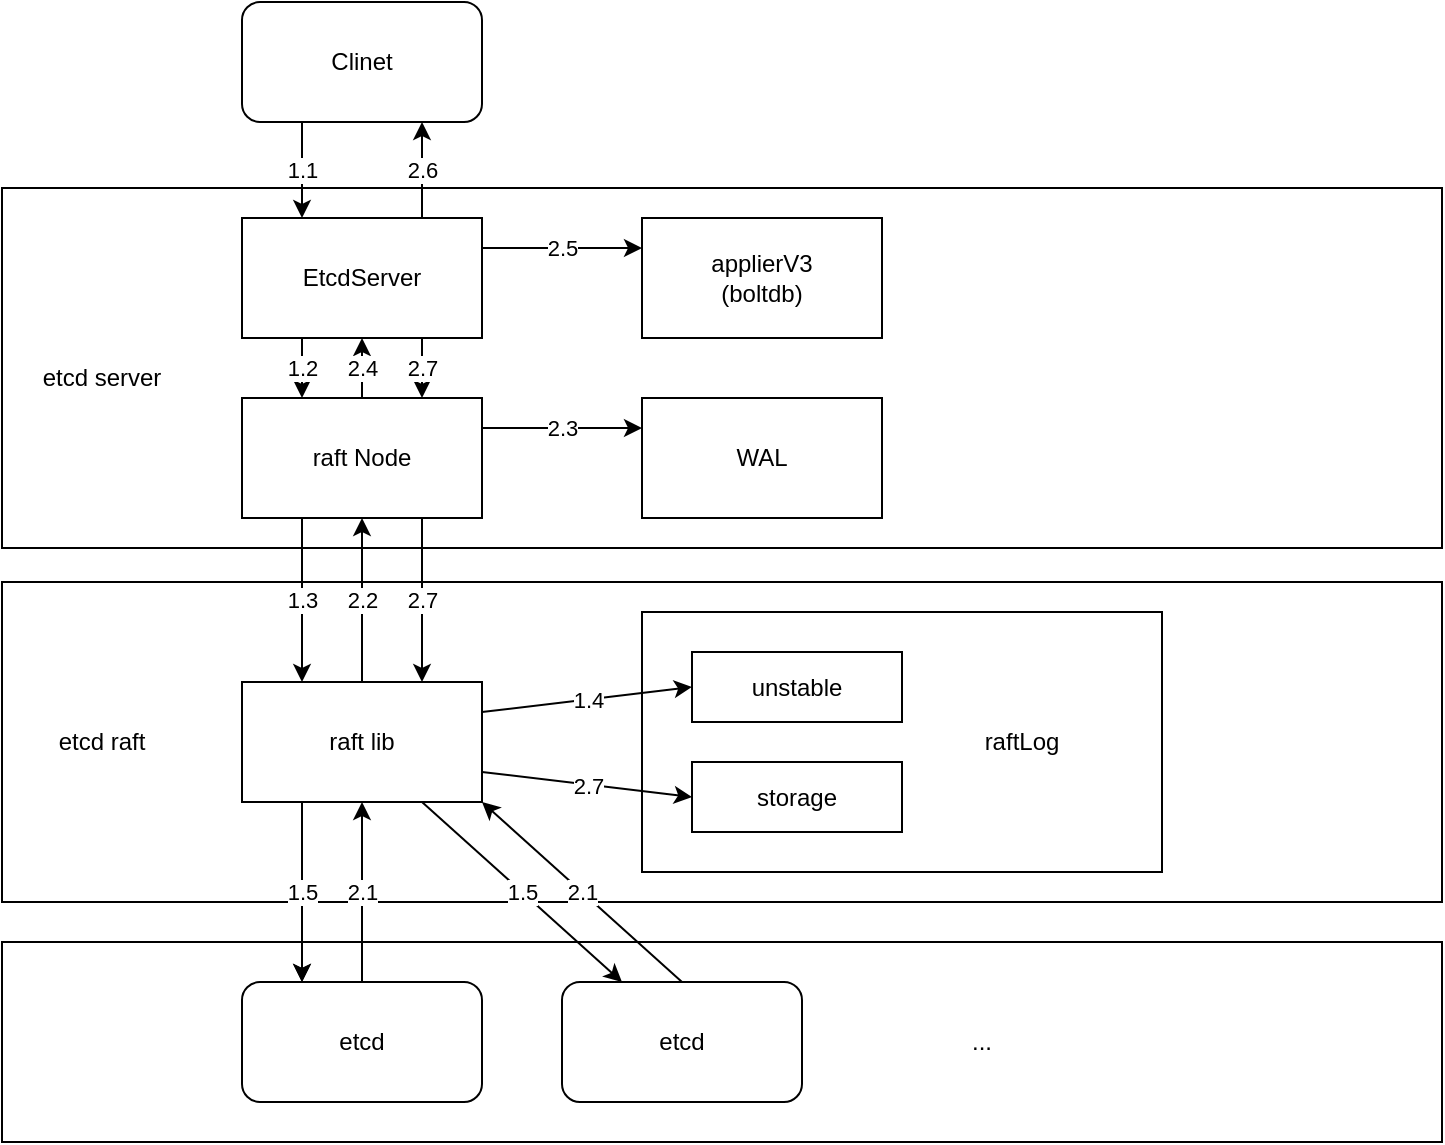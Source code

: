 <mxfile>
    <diagram id="xTqoJF0-lNSNfUjLk2Er" name="第 1 页">
        <mxGraphModel dx="476" dy="487" grid="1" gridSize="10" guides="1" tooltips="1" connect="1" arrows="1" fold="1" page="1" pageScale="1" pageWidth="850" pageHeight="1100" math="0" shadow="0">
            <root>
                <mxCell id="0"/>
                <mxCell id="1" parent="0"/>
                <mxCell id="2" value="Clinet" style="rounded=1;whiteSpace=wrap;html=1;" parent="1" vertex="1">
                    <mxGeometry x="160" y="70" width="120" height="60" as="geometry"/>
                </mxCell>
                <mxCell id="3" value="" style="rounded=0;whiteSpace=wrap;html=1;fontStyle=1" parent="1" vertex="1">
                    <mxGeometry x="40" y="163" width="720" height="180" as="geometry"/>
                </mxCell>
                <mxCell id="4" value="EtcdServer" style="rounded=0;whiteSpace=wrap;html=1;" parent="1" vertex="1">
                    <mxGeometry x="160" y="178" width="120" height="60" as="geometry"/>
                </mxCell>
                <mxCell id="5" value="raft Node" style="rounded=0;whiteSpace=wrap;html=1;" parent="1" vertex="1">
                    <mxGeometry x="160" y="268" width="120" height="60" as="geometry"/>
                </mxCell>
                <mxCell id="6" value="applierV3&lt;br&gt;(boltdb)" style="whiteSpace=wrap;html=1;rounded=0;" parent="1" vertex="1">
                    <mxGeometry x="360" y="178" width="120" height="60" as="geometry"/>
                </mxCell>
                <mxCell id="8" value="WAL" style="whiteSpace=wrap;html=1;rounded=0;" parent="1" vertex="1">
                    <mxGeometry x="360" y="268" width="120" height="60" as="geometry"/>
                </mxCell>
                <mxCell id="11" value="" style="rounded=0;whiteSpace=wrap;html=1;" parent="1" vertex="1">
                    <mxGeometry x="40" y="360" width="720" height="160" as="geometry"/>
                </mxCell>
                <mxCell id="12" value="raft lib" style="rounded=0;whiteSpace=wrap;html=1;" parent="1" vertex="1">
                    <mxGeometry x="160" y="410" width="120" height="60" as="geometry"/>
                </mxCell>
                <mxCell id="13" value="" style="whiteSpace=wrap;html=1;rounded=0;" parent="1" vertex="1">
                    <mxGeometry x="360" y="375" width="260" height="130" as="geometry"/>
                </mxCell>
                <mxCell id="15" value="raftLog" style="text;html=1;strokeColor=none;fillColor=none;align=center;verticalAlign=middle;whiteSpace=wrap;rounded=0;" parent="1" vertex="1">
                    <mxGeometry x="530" y="430" width="40" height="20" as="geometry"/>
                </mxCell>
                <mxCell id="16" value="unstable" style="rounded=0;whiteSpace=wrap;html=1;" parent="1" vertex="1">
                    <mxGeometry x="385" y="395" width="105" height="35" as="geometry"/>
                </mxCell>
                <mxCell id="17" value="storage" style="rounded=0;whiteSpace=wrap;html=1;" parent="1" vertex="1">
                    <mxGeometry x="385" y="450" width="105" height="35" as="geometry"/>
                </mxCell>
                <mxCell id="18" value="etcd server" style="text;html=1;strokeColor=none;fillColor=none;align=center;verticalAlign=middle;whiteSpace=wrap;rounded=0;" parent="1" vertex="1">
                    <mxGeometry x="50" y="248" width="80" height="20" as="geometry"/>
                </mxCell>
                <mxCell id="19" value="etcd raft" style="text;html=1;strokeColor=none;fillColor=none;align=center;verticalAlign=middle;whiteSpace=wrap;rounded=0;" parent="1" vertex="1">
                    <mxGeometry x="50" y="430" width="80" height="20" as="geometry"/>
                </mxCell>
                <mxCell id="20" value="" style="rounded=0;whiteSpace=wrap;html=1;" parent="1" vertex="1">
                    <mxGeometry x="40" y="540" width="720" height="100" as="geometry"/>
                </mxCell>
                <mxCell id="21" value="etcd" style="rounded=1;whiteSpace=wrap;html=1;" parent="1" vertex="1">
                    <mxGeometry x="160" y="560" width="120" height="60" as="geometry"/>
                </mxCell>
                <mxCell id="22" value="etcd" style="rounded=1;whiteSpace=wrap;html=1;" parent="1" vertex="1">
                    <mxGeometry x="320" y="560" width="120" height="60" as="geometry"/>
                </mxCell>
                <mxCell id="23" value="..." style="text;html=1;strokeColor=none;fillColor=none;align=center;verticalAlign=middle;whiteSpace=wrap;rounded=0;" parent="1" vertex="1">
                    <mxGeometry x="510" y="580" width="40" height="20" as="geometry"/>
                </mxCell>
                <mxCell id="24" value="" style="endArrow=classic;html=1;exitX=0.25;exitY=1;exitDx=0;exitDy=0;entryX=0.25;entryY=0;entryDx=0;entryDy=0;" parent="1" source="2" target="4" edge="1">
                    <mxGeometry relative="1" as="geometry">
                        <mxPoint x="110" y="90" as="sourcePoint"/>
                        <mxPoint x="210" y="90" as="targetPoint"/>
                    </mxGeometry>
                </mxCell>
                <mxCell id="25" value="1.1" style="edgeLabel;resizable=0;html=1;align=center;verticalAlign=middle;" parent="24" connectable="0" vertex="1">
                    <mxGeometry relative="1" as="geometry"/>
                </mxCell>
                <mxCell id="28" value="" style="endArrow=classic;html=1;exitX=0.75;exitY=0;exitDx=0;exitDy=0;entryX=0.75;entryY=1;entryDx=0;entryDy=0;" parent="1" source="4" target="2" edge="1">
                    <mxGeometry relative="1" as="geometry">
                        <mxPoint x="220" y="100" as="sourcePoint"/>
                        <mxPoint x="320" y="100" as="targetPoint"/>
                    </mxGeometry>
                </mxCell>
                <mxCell id="29" value="2.6" style="edgeLabel;resizable=0;html=1;align=center;verticalAlign=middle;" parent="28" connectable="0" vertex="1">
                    <mxGeometry relative="1" as="geometry"/>
                </mxCell>
                <mxCell id="30" value="" style="endArrow=classic;html=1;exitX=0.25;exitY=1;exitDx=0;exitDy=0;entryX=0.25;entryY=0;entryDx=0;entryDy=0;" parent="1" source="4" target="5" edge="1">
                    <mxGeometry relative="1" as="geometry">
                        <mxPoint x="80" y="248" as="sourcePoint"/>
                        <mxPoint x="170" y="248" as="targetPoint"/>
                    </mxGeometry>
                </mxCell>
                <mxCell id="31" value="1.2" style="edgeLabel;resizable=0;html=1;align=center;verticalAlign=middle;" parent="30" connectable="0" vertex="1">
                    <mxGeometry relative="1" as="geometry"/>
                </mxCell>
                <mxCell id="32" value="" style="endArrow=classic;html=1;exitX=0.5;exitY=0;exitDx=0;exitDy=0;entryX=0.5;entryY=1;entryDx=0;entryDy=0;" parent="1" source="5" target="4" edge="1">
                    <mxGeometry relative="1" as="geometry">
                        <mxPoint x="230" y="253" as="sourcePoint"/>
                        <mxPoint x="290" y="253" as="targetPoint"/>
                    </mxGeometry>
                </mxCell>
                <mxCell id="33" value="2.4" style="edgeLabel;resizable=0;html=1;align=center;verticalAlign=middle;" parent="32" connectable="0" vertex="1">
                    <mxGeometry relative="1" as="geometry"/>
                </mxCell>
                <mxCell id="34" value="2.7" style="endArrow=classic;html=1;exitX=0.75;exitY=1;exitDx=0;exitDy=0;entryX=0.75;entryY=0;entryDx=0;entryDy=0;" parent="1" source="4" target="5" edge="1">
                    <mxGeometry relative="1" as="geometry">
                        <mxPoint x="250" y="253" as="sourcePoint"/>
                        <mxPoint x="350" y="253" as="targetPoint"/>
                    </mxGeometry>
                </mxCell>
                <mxCell id="35" value="2.7" style="edgeLabel;resizable=0;html=1;align=center;verticalAlign=middle;" parent="34" connectable="0" vertex="1">
                    <mxGeometry relative="1" as="geometry"/>
                </mxCell>
                <mxCell id="36" value="" style="endArrow=classic;html=1;" parent="1" edge="1">
                    <mxGeometry relative="1" as="geometry">
                        <mxPoint x="280" y="193" as="sourcePoint"/>
                        <mxPoint x="360" y="193" as="targetPoint"/>
                    </mxGeometry>
                </mxCell>
                <mxCell id="37" value="2.5" style="edgeLabel;resizable=0;html=1;align=center;verticalAlign=middle;" parent="36" connectable="0" vertex="1">
                    <mxGeometry relative="1" as="geometry"/>
                </mxCell>
                <mxCell id="38" value="" style="endArrow=classic;html=1;entryX=0;entryY=0.25;entryDx=0;entryDy=0;exitX=1;exitY=0.25;exitDx=0;exitDy=0;" parent="1" source="5" target="8" edge="1">
                    <mxGeometry relative="1" as="geometry">
                        <mxPoint x="280" y="293" as="sourcePoint"/>
                        <mxPoint x="380" y="293" as="targetPoint"/>
                    </mxGeometry>
                </mxCell>
                <mxCell id="39" value="2.3" style="edgeLabel;resizable=0;html=1;align=center;verticalAlign=middle;" parent="38" connectable="0" vertex="1">
                    <mxGeometry relative="1" as="geometry"/>
                </mxCell>
                <mxCell id="40" value="" style="endArrow=classic;html=1;exitX=0.25;exitY=1;exitDx=0;exitDy=0;entryX=0.25;entryY=0;entryDx=0;entryDy=0;" parent="1" source="5" target="12" edge="1">
                    <mxGeometry relative="1" as="geometry">
                        <mxPoint x="130" y="370" as="sourcePoint"/>
                        <mxPoint x="230" y="370" as="targetPoint"/>
                    </mxGeometry>
                </mxCell>
                <mxCell id="41" value="1.3" style="edgeLabel;resizable=0;html=1;align=center;verticalAlign=middle;" parent="40" connectable="0" vertex="1">
                    <mxGeometry relative="1" as="geometry"/>
                </mxCell>
                <mxCell id="42" value="" style="endArrow=classic;html=1;exitX=0.5;exitY=0;exitDx=0;exitDy=0;entryX=0.5;entryY=1;entryDx=0;entryDy=0;" parent="1" source="12" target="5" edge="1">
                    <mxGeometry relative="1" as="geometry">
                        <mxPoint x="250" y="370" as="sourcePoint"/>
                        <mxPoint x="350" y="370" as="targetPoint"/>
                    </mxGeometry>
                </mxCell>
                <mxCell id="43" value="2.2" style="edgeLabel;resizable=0;html=1;align=center;verticalAlign=middle;" parent="42" connectable="0" vertex="1">
                    <mxGeometry relative="1" as="geometry"/>
                </mxCell>
                <mxCell id="44" value="" style="endArrow=classic;html=1;exitX=0.75;exitY=1;exitDx=0;exitDy=0;entryX=0.75;entryY=0;entryDx=0;entryDy=0;" parent="1" source="5" target="12" edge="1">
                    <mxGeometry relative="1" as="geometry">
                        <mxPoint x="250" y="380" as="sourcePoint"/>
                        <mxPoint x="350" y="380" as="targetPoint"/>
                    </mxGeometry>
                </mxCell>
                <mxCell id="45" value="2.7" style="edgeLabel;resizable=0;html=1;align=center;verticalAlign=middle;" parent="44" connectable="0" vertex="1">
                    <mxGeometry relative="1" as="geometry"/>
                </mxCell>
                <mxCell id="46" value="" style="endArrow=classic;html=1;exitX=0.25;exitY=1;exitDx=0;exitDy=0;entryX=0.25;entryY=0;entryDx=0;entryDy=0;" parent="1" source="12" target="21" edge="1">
                    <mxGeometry relative="1" as="geometry">
                        <mxPoint x="160" y="510" as="sourcePoint"/>
                        <mxPoint x="260" y="510" as="targetPoint"/>
                    </mxGeometry>
                </mxCell>
                <mxCell id="47" value="1.5" style="edgeLabel;resizable=0;html=1;align=center;verticalAlign=middle;" parent="46" connectable="0" vertex="1">
                    <mxGeometry relative="1" as="geometry"/>
                </mxCell>
                <mxCell id="48" value="" style="endArrow=classic;html=1;entryX=0.5;entryY=1;entryDx=0;entryDy=0;" parent="1" source="21" target="12" edge="1">
                    <mxGeometry relative="1" as="geometry">
                        <mxPoint x="220" y="570" as="sourcePoint"/>
                        <mxPoint x="320" y="570" as="targetPoint"/>
                    </mxGeometry>
                </mxCell>
                <mxCell id="49" value="2.1" style="edgeLabel;resizable=0;html=1;align=center;verticalAlign=middle;" parent="48" connectable="0" vertex="1">
                    <mxGeometry relative="1" as="geometry"/>
                </mxCell>
                <mxCell id="52" value="" style="endArrow=classic;html=1;exitX=0.25;exitY=1;exitDx=0;exitDy=0;entryX=0.25;entryY=0;entryDx=0;entryDy=0;" parent="1" source="12" target="21" edge="1">
                    <mxGeometry relative="1" as="geometry">
                        <mxPoint x="190" y="470" as="sourcePoint"/>
                        <mxPoint x="190" y="630" as="targetPoint"/>
                        <Array as="points">
                            <mxPoint x="190" y="510"/>
                        </Array>
                    </mxGeometry>
                </mxCell>
                <mxCell id="53" value="1.5" style="edgeLabel;resizable=0;html=1;align=center;verticalAlign=middle;" parent="52" connectable="0" vertex="1">
                    <mxGeometry relative="1" as="geometry"/>
                </mxCell>
                <mxCell id="56" value="" style="endArrow=classic;html=1;exitX=0.75;exitY=1;exitDx=0;exitDy=0;entryX=0.25;entryY=0;entryDx=0;entryDy=0;" parent="1" source="12" target="22" edge="1">
                    <mxGeometry relative="1" as="geometry">
                        <mxPoint x="190" y="470" as="sourcePoint"/>
                        <mxPoint x="190" y="630" as="targetPoint"/>
                        <Array as="points"/>
                    </mxGeometry>
                </mxCell>
                <mxCell id="57" value="1.5" style="edgeLabel;resizable=0;html=1;align=center;verticalAlign=middle;" parent="56" connectable="0" vertex="1">
                    <mxGeometry relative="1" as="geometry"/>
                </mxCell>
                <mxCell id="58" value="" style="endArrow=classic;html=1;entryX=1;entryY=1;entryDx=0;entryDy=0;exitX=0.5;exitY=0;exitDx=0;exitDy=0;" parent="1" source="22" target="12" edge="1">
                    <mxGeometry relative="1" as="geometry">
                        <mxPoint x="220" y="570" as="sourcePoint"/>
                        <mxPoint x="320" y="570" as="targetPoint"/>
                    </mxGeometry>
                </mxCell>
                <mxCell id="59" value="2.1" style="edgeLabel;resizable=0;html=1;align=center;verticalAlign=middle;" parent="58" connectable="0" vertex="1">
                    <mxGeometry relative="1" as="geometry"/>
                </mxCell>
                <mxCell id="60" value="" style="endArrow=classic;html=1;exitX=1;exitY=0.25;exitDx=0;exitDy=0;entryX=0;entryY=0.5;entryDx=0;entryDy=0;" parent="1" source="12" target="16" edge="1">
                    <mxGeometry relative="1" as="geometry">
                        <mxPoint x="280" y="420" as="sourcePoint"/>
                        <mxPoint x="380" y="420" as="targetPoint"/>
                    </mxGeometry>
                </mxCell>
                <mxCell id="61" value="1.4" style="edgeLabel;resizable=0;html=1;align=center;verticalAlign=middle;" parent="60" connectable="0" vertex="1">
                    <mxGeometry relative="1" as="geometry"/>
                </mxCell>
                <mxCell id="62" value="" style="endArrow=classic;html=1;exitX=1;exitY=0.75;exitDx=0;exitDy=0;entryX=0;entryY=0.5;entryDx=0;entryDy=0;" parent="1" source="12" target="17" edge="1">
                    <mxGeometry relative="1" as="geometry">
                        <mxPoint x="280" y="440" as="sourcePoint"/>
                        <mxPoint x="380" y="440" as="targetPoint"/>
                    </mxGeometry>
                </mxCell>
                <mxCell id="63" value="2.7" style="edgeLabel;resizable=0;html=1;align=center;verticalAlign=middle;" parent="62" connectable="0" vertex="1">
                    <mxGeometry relative="1" as="geometry"/>
                </mxCell>
            </root>
        </mxGraphModel>
    </diagram>
</mxfile>